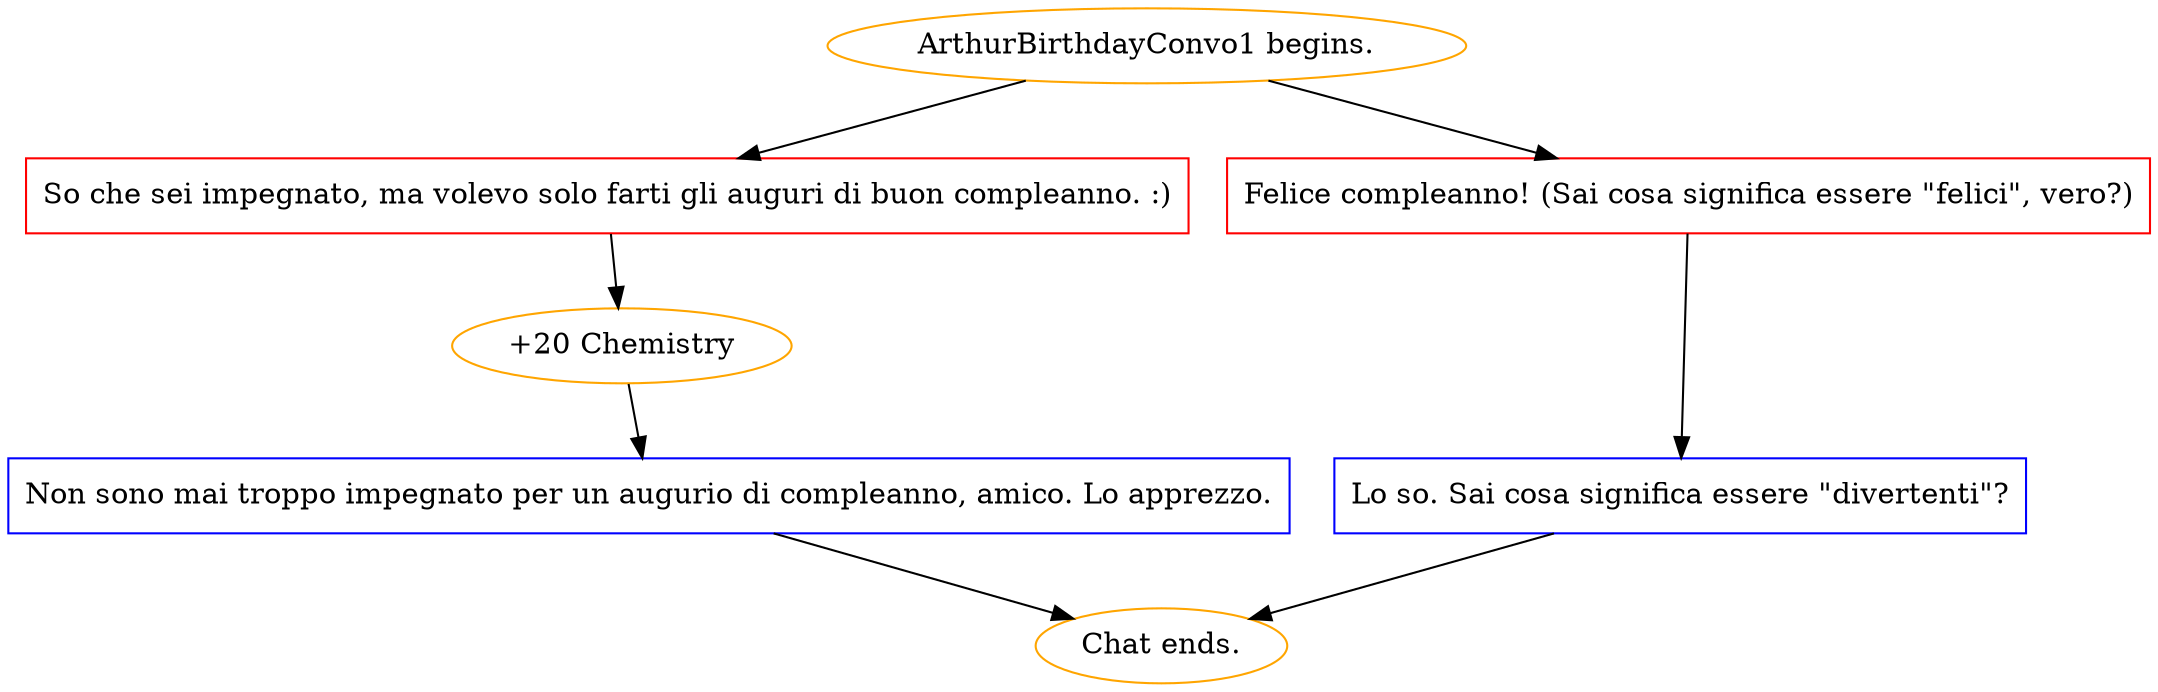 digraph {
	"ArthurBirthdayConvo1 begins." [color=orange];
		"ArthurBirthdayConvo1 begins." -> j9344695;
		"ArthurBirthdayConvo1 begins." -> j1456704954;
	j9344695 [label="So che sei impegnato, ma volevo solo farti gli auguri di buon compleanno. :)",shape=box,color=red];
		j9344695 -> j1997459019;
	j1456704954 [label="Felice compleanno! (Sai cosa significa essere \"felici\", vero?)",shape=box,color=red];
		j1456704954 -> j119548924;
	j1997459019 [label="+20 Chemistry",color=orange];
		j1997459019 -> j3518994890;
	j119548924 [label="Lo so. Sai cosa significa essere \"divertenti\"?",shape=box,color=blue];
		j119548924 -> "Chat ends.";
	j3518994890 [label="Non sono mai troppo impegnato per un augurio di compleanno, amico. Lo apprezzo.",shape=box,color=blue];
		j3518994890 -> "Chat ends.";
	"Chat ends." [color=orange];
}